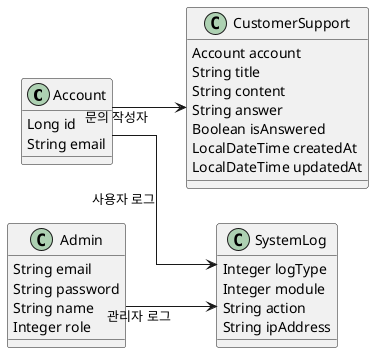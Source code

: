 @startuml
' 가로 방향 설정
left to right direction
skinparam classAttributeIconSize 0
skinparam linetype ortho

' 클래스 정의
class Account {
  Long id
  String email
}

class CustomerSupport {
  Account account
  String title
  String content
  String answer
  Boolean isAnswered
  LocalDateTime createdAt
  LocalDateTime updatedAt
}

class SystemLog {
  Integer logType
  Integer module
  String action
  String ipAddress
}

class Admin {
  String email
  String password
  String name
  Integer role
}

' 관계 (좌→우 방향)
Account --> CustomerSupport : 문의 작성자
Account --> SystemLog : 사용자 로그
Admin --> SystemLog : 관리자 로그

@enduml
